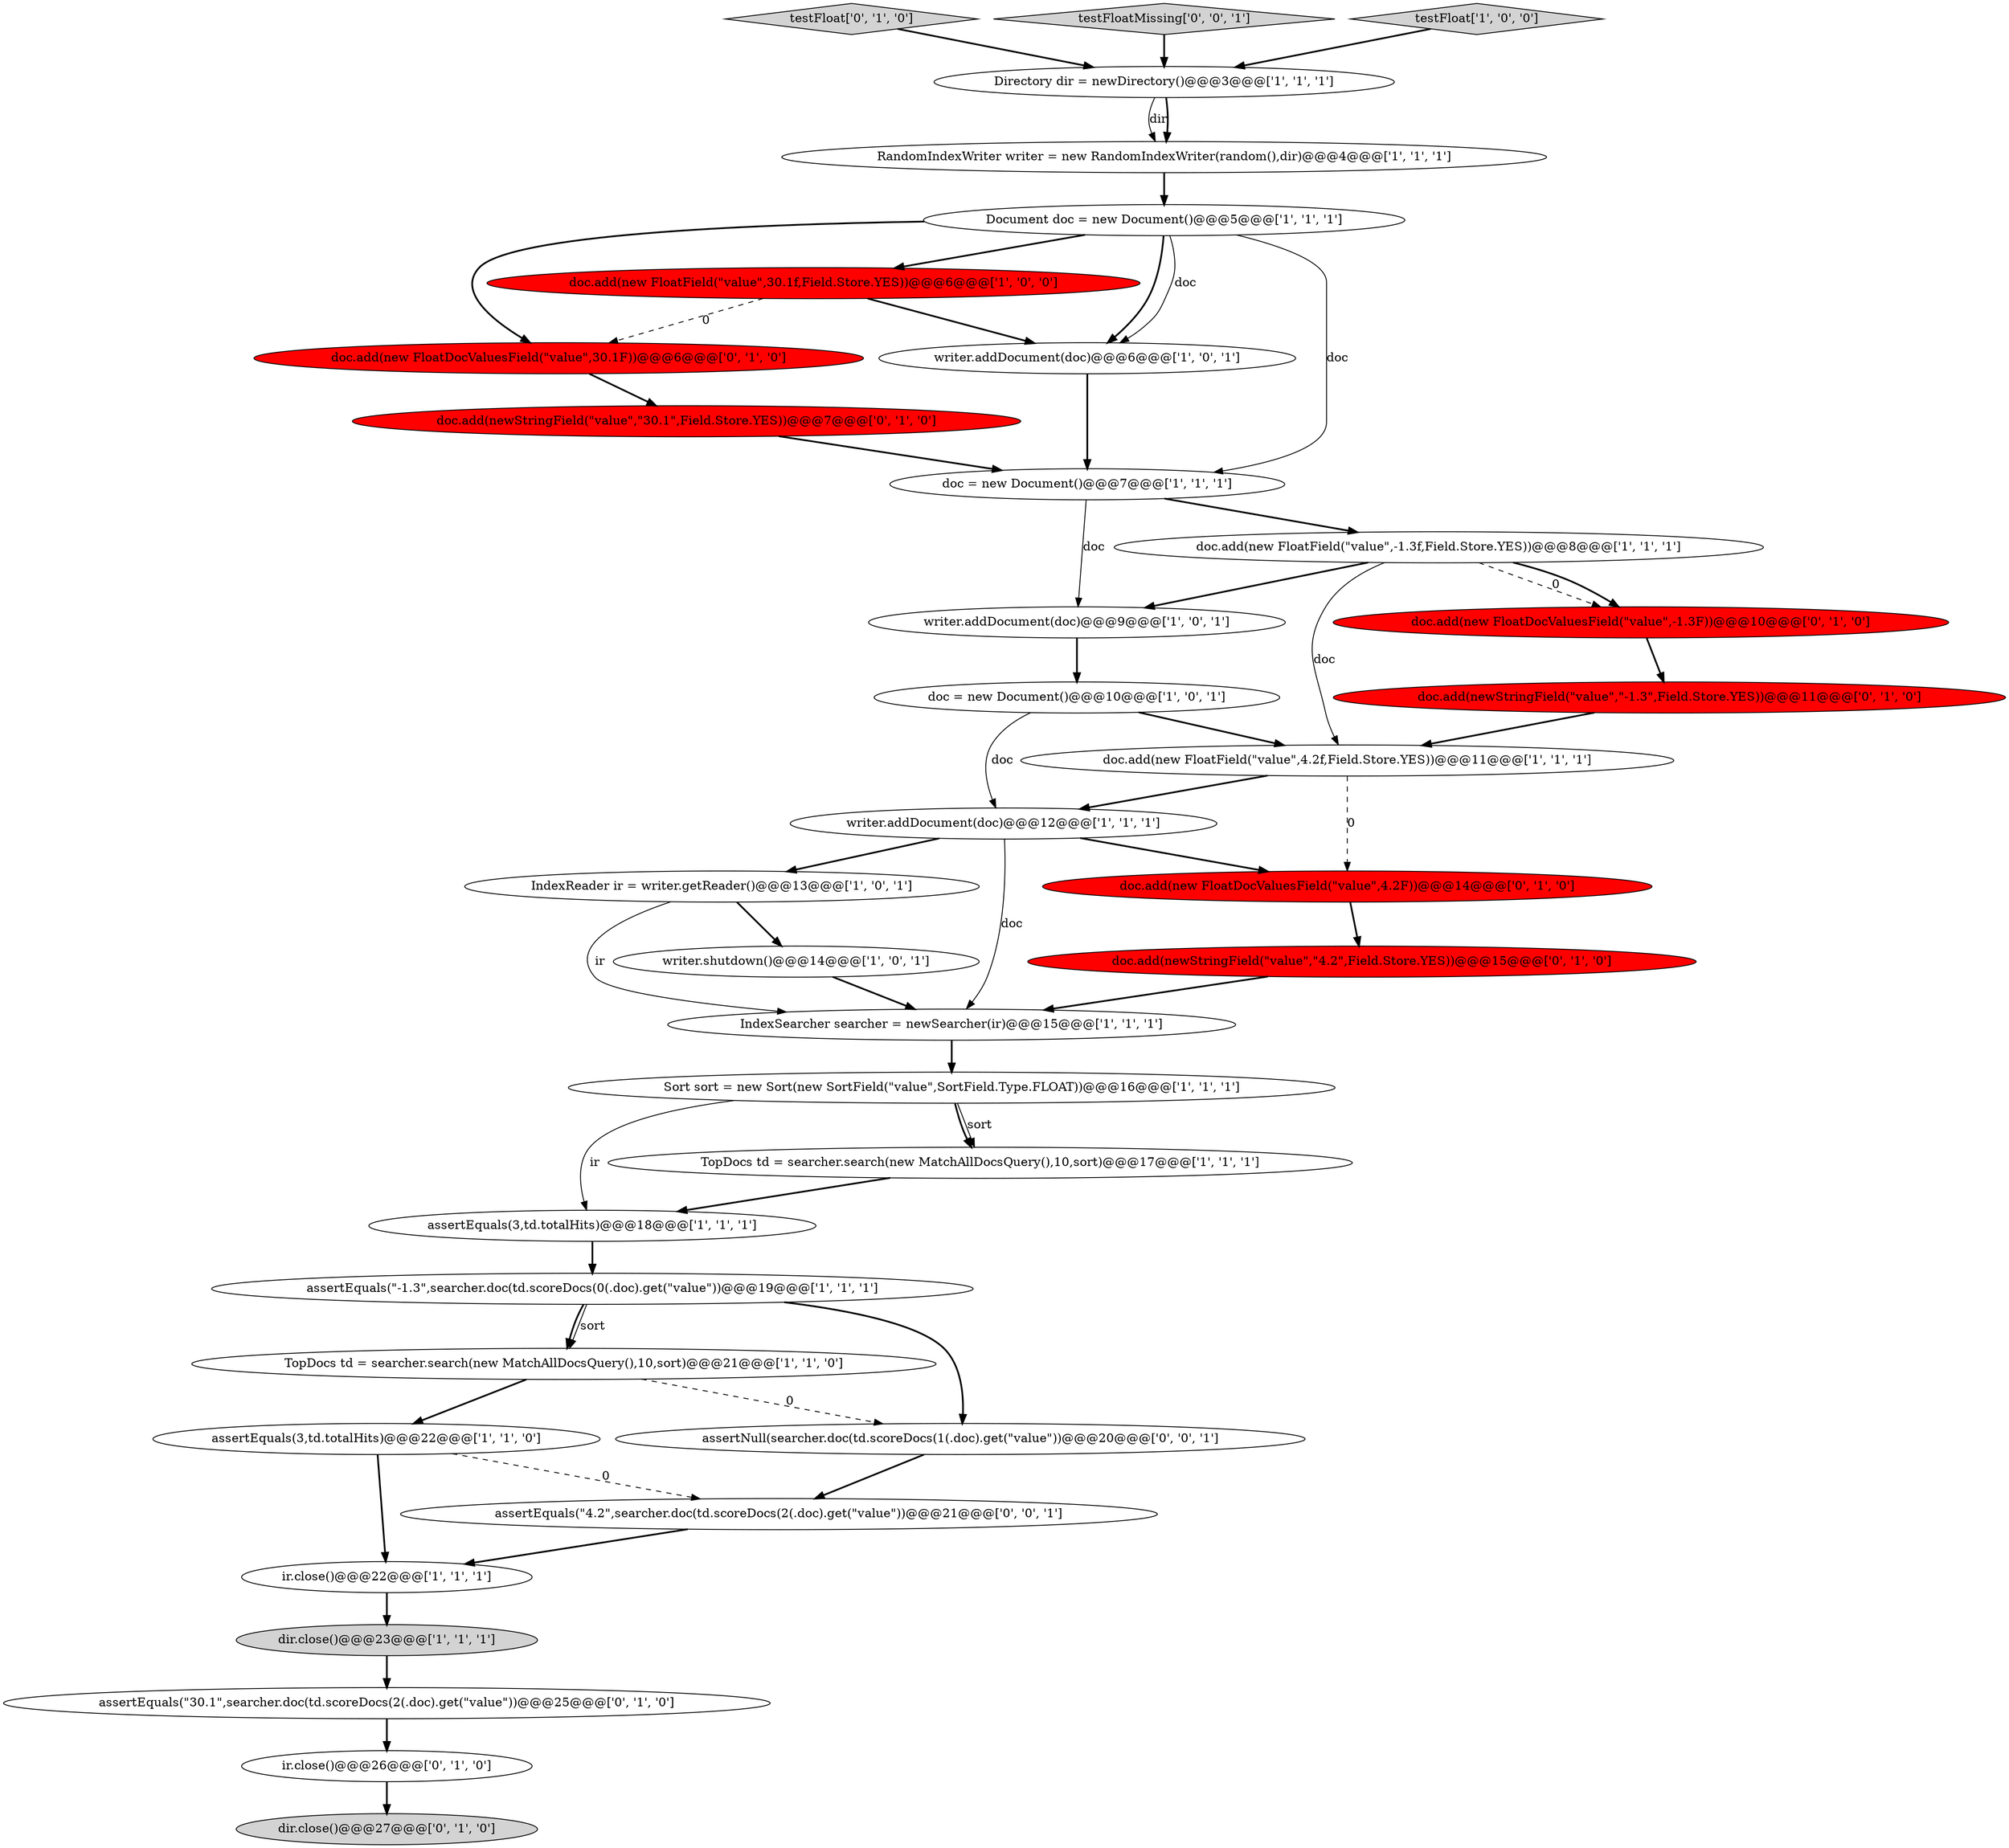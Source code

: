 digraph {
11 [style = filled, label = "assertEquals(\"-1.3\",searcher.doc(td.scoreDocs(0(.doc).get(\"value\"))@@@19@@@['1', '1', '1']", fillcolor = white, shape = ellipse image = "AAA0AAABBB1BBB"];
19 [style = filled, label = "writer.addDocument(doc)@@@12@@@['1', '1', '1']", fillcolor = white, shape = ellipse image = "AAA0AAABBB1BBB"];
20 [style = filled, label = "IndexSearcher searcher = newSearcher(ir)@@@15@@@['1', '1', '1']", fillcolor = white, shape = ellipse image = "AAA0AAABBB1BBB"];
31 [style = filled, label = "doc.add(new FloatDocValuesField(\"value\",4.2F))@@@14@@@['0', '1', '0']", fillcolor = red, shape = ellipse image = "AAA1AAABBB2BBB"];
4 [style = filled, label = "assertEquals(3,td.totalHits)@@@18@@@['1', '1', '1']", fillcolor = white, shape = ellipse image = "AAA0AAABBB1BBB"];
5 [style = filled, label = "doc.add(new FloatField(\"value\",4.2f,Field.Store.YES))@@@11@@@['1', '1', '1']", fillcolor = white, shape = ellipse image = "AAA0AAABBB1BBB"];
6 [style = filled, label = "writer.shutdown()@@@14@@@['1', '0', '1']", fillcolor = white, shape = ellipse image = "AAA0AAABBB1BBB"];
2 [style = filled, label = "ir.close()@@@22@@@['1', '1', '1']", fillcolor = white, shape = ellipse image = "AAA0AAABBB1BBB"];
18 [style = filled, label = "TopDocs td = searcher.search(new MatchAllDocsQuery(),10,sort)@@@17@@@['1', '1', '1']", fillcolor = white, shape = ellipse image = "AAA0AAABBB1BBB"];
14 [style = filled, label = "Sort sort = new Sort(new SortField(\"value\",SortField.Type.FLOAT))@@@16@@@['1', '1', '1']", fillcolor = white, shape = ellipse image = "AAA0AAABBB1BBB"];
9 [style = filled, label = "assertEquals(3,td.totalHits)@@@22@@@['1', '1', '0']", fillcolor = white, shape = ellipse image = "AAA0AAABBB1BBB"];
12 [style = filled, label = "TopDocs td = searcher.search(new MatchAllDocsQuery(),10,sort)@@@21@@@['1', '1', '0']", fillcolor = white, shape = ellipse image = "AAA0AAABBB1BBB"];
32 [style = filled, label = "doc.add(newStringField(\"value\",\"-1.3\",Field.Store.YES))@@@11@@@['0', '1', '0']", fillcolor = red, shape = ellipse image = "AAA1AAABBB2BBB"];
23 [style = filled, label = "doc.add(newStringField(\"value\",\"4.2\",Field.Store.YES))@@@15@@@['0', '1', '0']", fillcolor = red, shape = ellipse image = "AAA1AAABBB2BBB"];
8 [style = filled, label = "writer.addDocument(doc)@@@9@@@['1', '0', '1']", fillcolor = white, shape = ellipse image = "AAA0AAABBB1BBB"];
0 [style = filled, label = "doc.add(new FloatField(\"value\",30.1f,Field.Store.YES))@@@6@@@['1', '0', '0']", fillcolor = red, shape = ellipse image = "AAA1AAABBB1BBB"];
1 [style = filled, label = "IndexReader ir = writer.getReader()@@@13@@@['1', '0', '1']", fillcolor = white, shape = ellipse image = "AAA0AAABBB1BBB"];
28 [style = filled, label = "doc.add(newStringField(\"value\",\"30.1\",Field.Store.YES))@@@7@@@['0', '1', '0']", fillcolor = red, shape = ellipse image = "AAA1AAABBB2BBB"];
15 [style = filled, label = "Document doc = new Document()@@@5@@@['1', '1', '1']", fillcolor = white, shape = ellipse image = "AAA0AAABBB1BBB"];
21 [style = filled, label = "dir.close()@@@23@@@['1', '1', '1']", fillcolor = lightgray, shape = ellipse image = "AAA0AAABBB1BBB"];
27 [style = filled, label = "assertEquals(\"30.1\",searcher.doc(td.scoreDocs(2(.doc).get(\"value\"))@@@25@@@['0', '1', '0']", fillcolor = white, shape = ellipse image = "AAA0AAABBB2BBB"];
29 [style = filled, label = "testFloat['0', '1', '0']", fillcolor = lightgray, shape = diamond image = "AAA0AAABBB2BBB"];
26 [style = filled, label = "doc.add(new FloatDocValuesField(\"value\",30.1F))@@@6@@@['0', '1', '0']", fillcolor = red, shape = ellipse image = "AAA1AAABBB2BBB"];
35 [style = filled, label = "assertEquals(\"4.2\",searcher.doc(td.scoreDocs(2(.doc).get(\"value\"))@@@21@@@['0', '0', '1']", fillcolor = white, shape = ellipse image = "AAA0AAABBB3BBB"];
24 [style = filled, label = "doc.add(new FloatDocValuesField(\"value\",-1.3F))@@@10@@@['0', '1', '0']", fillcolor = red, shape = ellipse image = "AAA1AAABBB2BBB"];
17 [style = filled, label = "doc = new Document()@@@10@@@['1', '0', '1']", fillcolor = white, shape = ellipse image = "AAA0AAABBB1BBB"];
34 [style = filled, label = "testFloatMissing['0', '0', '1']", fillcolor = lightgray, shape = diamond image = "AAA0AAABBB3BBB"];
30 [style = filled, label = "ir.close()@@@26@@@['0', '1', '0']", fillcolor = white, shape = ellipse image = "AAA0AAABBB2BBB"];
10 [style = filled, label = "writer.addDocument(doc)@@@6@@@['1', '0', '1']", fillcolor = white, shape = ellipse image = "AAA0AAABBB1BBB"];
25 [style = filled, label = "dir.close()@@@27@@@['0', '1', '0']", fillcolor = lightgray, shape = ellipse image = "AAA0AAABBB2BBB"];
3 [style = filled, label = "Directory dir = newDirectory()@@@3@@@['1', '1', '1']", fillcolor = white, shape = ellipse image = "AAA0AAABBB1BBB"];
7 [style = filled, label = "doc = new Document()@@@7@@@['1', '1', '1']", fillcolor = white, shape = ellipse image = "AAA0AAABBB1BBB"];
16 [style = filled, label = "doc.add(new FloatField(\"value\",-1.3f,Field.Store.YES))@@@8@@@['1', '1', '1']", fillcolor = white, shape = ellipse image = "AAA0AAABBB1BBB"];
13 [style = filled, label = "RandomIndexWriter writer = new RandomIndexWriter(random(),dir)@@@4@@@['1', '1', '1']", fillcolor = white, shape = ellipse image = "AAA0AAABBB1BBB"];
33 [style = filled, label = "assertNull(searcher.doc(td.scoreDocs(1(.doc).get(\"value\"))@@@20@@@['0', '0', '1']", fillcolor = white, shape = ellipse image = "AAA0AAABBB3BBB"];
22 [style = filled, label = "testFloat['1', '0', '0']", fillcolor = lightgray, shape = diamond image = "AAA0AAABBB1BBB"];
32->5 [style = bold, label=""];
17->5 [style = bold, label=""];
3->13 [style = solid, label="dir"];
23->20 [style = bold, label=""];
15->10 [style = bold, label=""];
31->23 [style = bold, label=""];
33->35 [style = bold, label=""];
12->33 [style = dashed, label="0"];
16->8 [style = bold, label=""];
21->27 [style = bold, label=""];
9->2 [style = bold, label=""];
19->31 [style = bold, label=""];
16->24 [style = dashed, label="0"];
16->24 [style = bold, label=""];
27->30 [style = bold, label=""];
29->3 [style = bold, label=""];
24->32 [style = bold, label=""];
35->2 [style = bold, label=""];
28->7 [style = bold, label=""];
30->25 [style = bold, label=""];
17->19 [style = solid, label="doc"];
20->14 [style = bold, label=""];
11->12 [style = bold, label=""];
0->26 [style = dashed, label="0"];
12->9 [style = bold, label=""];
10->7 [style = bold, label=""];
14->4 [style = solid, label="ir"];
15->10 [style = solid, label="doc"];
15->26 [style = bold, label=""];
9->35 [style = dashed, label="0"];
8->17 [style = bold, label=""];
5->19 [style = bold, label=""];
6->20 [style = bold, label=""];
22->3 [style = bold, label=""];
19->1 [style = bold, label=""];
0->10 [style = bold, label=""];
1->6 [style = bold, label=""];
18->4 [style = bold, label=""];
34->3 [style = bold, label=""];
2->21 [style = bold, label=""];
15->0 [style = bold, label=""];
7->16 [style = bold, label=""];
11->33 [style = bold, label=""];
3->13 [style = bold, label=""];
5->31 [style = dashed, label="0"];
1->20 [style = solid, label="ir"];
14->18 [style = bold, label=""];
13->15 [style = bold, label=""];
7->8 [style = solid, label="doc"];
26->28 [style = bold, label=""];
15->7 [style = solid, label="doc"];
4->11 [style = bold, label=""];
16->5 [style = solid, label="doc"];
11->12 [style = solid, label="sort"];
19->20 [style = solid, label="doc"];
14->18 [style = solid, label="sort"];
}
